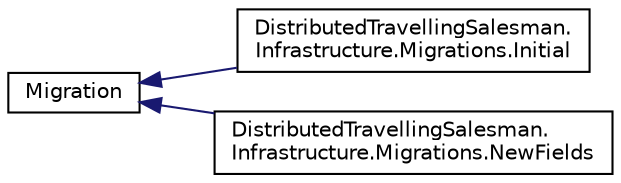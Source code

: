 digraph "Graphical Class Hierarchy"
{
 // INTERACTIVE_SVG=YES
 // LATEX_PDF_SIZE
  edge [fontname="Helvetica",fontsize="10",labelfontname="Helvetica",labelfontsize="10"];
  node [fontname="Helvetica",fontsize="10",shape=record];
  rankdir="LR";
  Node0 [label="Migration",height=0.2,width=0.4,color="black", fillcolor="white", style="filled",URL="$class_migration.html",tooltip=" "];
  Node0 -> Node1 [dir="back",color="midnightblue",fontsize="10",style="solid",fontname="Helvetica"];
  Node1 [label="DistributedTravellingSalesman.\lInfrastructure.Migrations.Initial",height=0.2,width=0.4,color="black", fillcolor="white", style="filled",URL="$class_distributed_travelling_salesman_1_1_infrastructure_1_1_migrations_1_1_initial.html",tooltip=" "];
  Node0 -> Node2 [dir="back",color="midnightblue",fontsize="10",style="solid",fontname="Helvetica"];
  Node2 [label="DistributedTravellingSalesman.\lInfrastructure.Migrations.NewFields",height=0.2,width=0.4,color="black", fillcolor="white", style="filled",URL="$class_distributed_travelling_salesman_1_1_infrastructure_1_1_migrations_1_1_new_fields.html",tooltip=" "];
}
